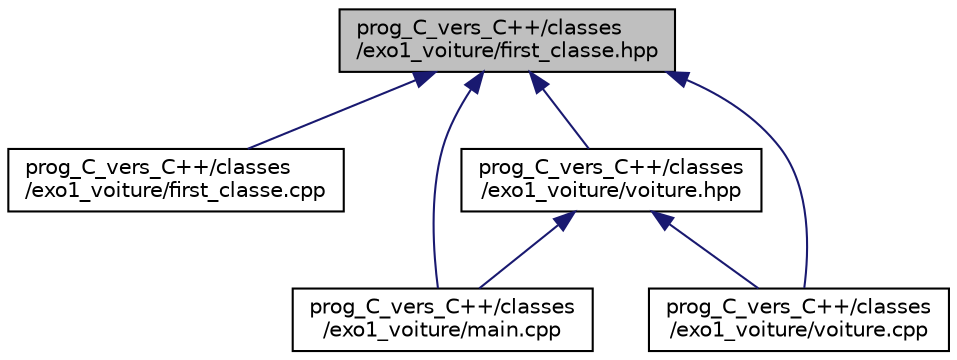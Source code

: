 digraph "prog_C_vers_C++/classes/exo1_voiture/first_classe.hpp"
{
  edge [fontname="Helvetica",fontsize="10",labelfontname="Helvetica",labelfontsize="10"];
  node [fontname="Helvetica",fontsize="10",shape=record];
  Node1 [label="prog_C_vers_C++/classes\l/exo1_voiture/first_classe.hpp",height=0.2,width=0.4,color="black", fillcolor="grey75", style="filled", fontcolor="black"];
  Node1 -> Node2 [dir="back",color="midnightblue",fontsize="10",style="solid",fontname="Helvetica"];
  Node2 [label="prog_C_vers_C++/classes\l/exo1_voiture/first_classe.cpp",height=0.2,width=0.4,color="black", fillcolor="white", style="filled",URL="$exo1__voiture_2first__classe_8cpp.html"];
  Node1 -> Node3 [dir="back",color="midnightblue",fontsize="10",style="solid",fontname="Helvetica"];
  Node3 [label="prog_C_vers_C++/classes\l/exo1_voiture/voiture.hpp",height=0.2,width=0.4,color="black", fillcolor="white", style="filled",URL="$voiture_8hpp.html"];
  Node3 -> Node4 [dir="back",color="midnightblue",fontsize="10",style="solid",fontname="Helvetica"];
  Node4 [label="prog_C_vers_C++/classes\l/exo1_voiture/main.cpp",height=0.2,width=0.4,color="black", fillcolor="white", style="filled",URL="$classes_2exo1__voiture_2main_8cpp.html"];
  Node3 -> Node5 [dir="back",color="midnightblue",fontsize="10",style="solid",fontname="Helvetica"];
  Node5 [label="prog_C_vers_C++/classes\l/exo1_voiture/voiture.cpp",height=0.2,width=0.4,color="black", fillcolor="white", style="filled",URL="$voiture_8cpp.html"];
  Node1 -> Node4 [dir="back",color="midnightblue",fontsize="10",style="solid",fontname="Helvetica"];
  Node1 -> Node5 [dir="back",color="midnightblue",fontsize="10",style="solid",fontname="Helvetica"];
}
